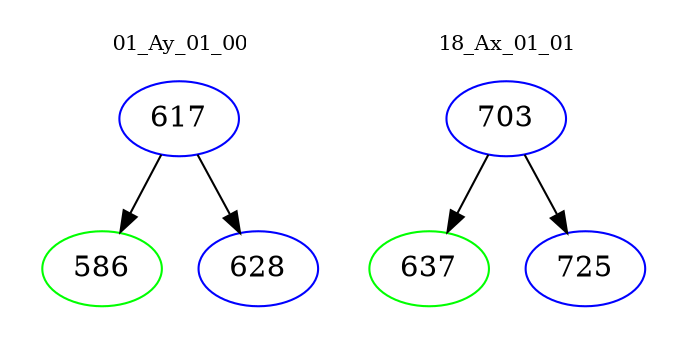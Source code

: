 digraph{
subgraph cluster_0 {
color = white
label = "01_Ay_01_00";
fontsize=10;
T0_617 [label="617", color="blue"]
T0_617 -> T0_586 [color="black"]
T0_586 [label="586", color="green"]
T0_617 -> T0_628 [color="black"]
T0_628 [label="628", color="blue"]
}
subgraph cluster_1 {
color = white
label = "18_Ax_01_01";
fontsize=10;
T1_703 [label="703", color="blue"]
T1_703 -> T1_637 [color="black"]
T1_637 [label="637", color="green"]
T1_703 -> T1_725 [color="black"]
T1_725 [label="725", color="blue"]
}
}
